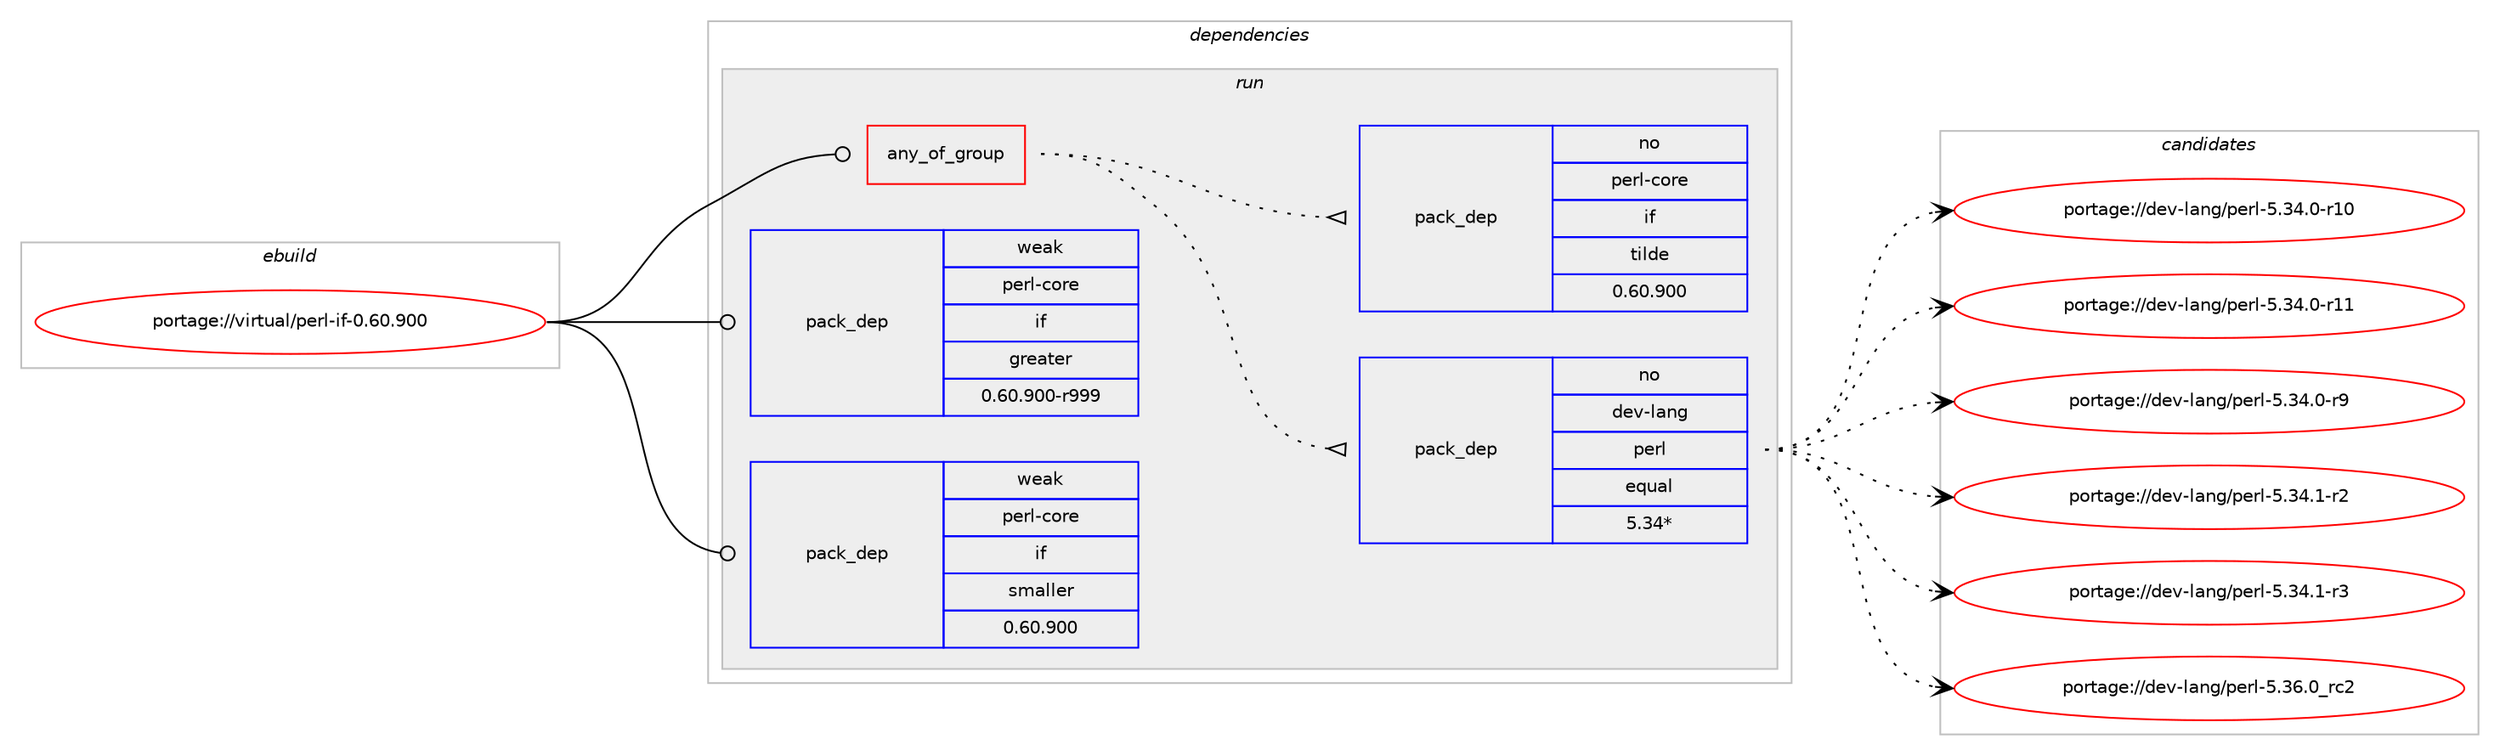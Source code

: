 digraph prolog {

# *************
# Graph options
# *************

newrank=true;
concentrate=true;
compound=true;
graph [rankdir=LR,fontname=Helvetica,fontsize=10,ranksep=1.5];#, ranksep=2.5, nodesep=0.2];
edge  [arrowhead=vee];
node  [fontname=Helvetica,fontsize=10];

# **********
# The ebuild
# **********

subgraph cluster_leftcol {
color=gray;
rank=same;
label=<<i>ebuild</i>>;
id [label="portage://virtual/perl-if-0.60.900", color=red, width=4, href="../virtual/perl-if-0.60.900.svg"];
}

# ****************
# The dependencies
# ****************

subgraph cluster_midcol {
color=gray;
label=<<i>dependencies</i>>;
subgraph cluster_compile {
fillcolor="#eeeeee";
style=filled;
label=<<i>compile</i>>;
}
subgraph cluster_compileandrun {
fillcolor="#eeeeee";
style=filled;
label=<<i>compile and run</i>>;
}
subgraph cluster_run {
fillcolor="#eeeeee";
style=filled;
label=<<i>run</i>>;
subgraph any84 {
dependency1627 [label=<<TABLE BORDER="0" CELLBORDER="1" CELLSPACING="0" CELLPADDING="4"><TR><TD CELLPADDING="10">any_of_group</TD></TR></TABLE>>, shape=none, color=red];subgraph pack1423 {
dependency1628 [label=<<TABLE BORDER="0" CELLBORDER="1" CELLSPACING="0" CELLPADDING="4" WIDTH="220"><TR><TD ROWSPAN="6" CELLPADDING="30">pack_dep</TD></TR><TR><TD WIDTH="110">no</TD></TR><TR><TD>dev-lang</TD></TR><TR><TD>perl</TD></TR><TR><TD>equal</TD></TR><TR><TD>5.34*</TD></TR></TABLE>>, shape=none, color=blue];
}
dependency1627:e -> dependency1628:w [weight=20,style="dotted",arrowhead="oinv"];
subgraph pack1424 {
dependency1629 [label=<<TABLE BORDER="0" CELLBORDER="1" CELLSPACING="0" CELLPADDING="4" WIDTH="220"><TR><TD ROWSPAN="6" CELLPADDING="30">pack_dep</TD></TR><TR><TD WIDTH="110">no</TD></TR><TR><TD>perl-core</TD></TR><TR><TD>if</TD></TR><TR><TD>tilde</TD></TR><TR><TD>0.60.900</TD></TR></TABLE>>, shape=none, color=blue];
}
dependency1627:e -> dependency1629:w [weight=20,style="dotted",arrowhead="oinv"];
}
id:e -> dependency1627:w [weight=20,style="solid",arrowhead="odot"];
# *** BEGIN UNKNOWN DEPENDENCY TYPE (TODO) ***
# id -> package_dependency(portage://virtual/perl-if-0.60.900,run,no,dev-lang,perl,none,[,,],any_same_slot,[])
# *** END UNKNOWN DEPENDENCY TYPE (TODO) ***

subgraph pack1425 {
dependency1630 [label=<<TABLE BORDER="0" CELLBORDER="1" CELLSPACING="0" CELLPADDING="4" WIDTH="220"><TR><TD ROWSPAN="6" CELLPADDING="30">pack_dep</TD></TR><TR><TD WIDTH="110">weak</TD></TR><TR><TD>perl-core</TD></TR><TR><TD>if</TD></TR><TR><TD>greater</TD></TR><TR><TD>0.60.900-r999</TD></TR></TABLE>>, shape=none, color=blue];
}
id:e -> dependency1630:w [weight=20,style="solid",arrowhead="odot"];
subgraph pack1426 {
dependency1631 [label=<<TABLE BORDER="0" CELLBORDER="1" CELLSPACING="0" CELLPADDING="4" WIDTH="220"><TR><TD ROWSPAN="6" CELLPADDING="30">pack_dep</TD></TR><TR><TD WIDTH="110">weak</TD></TR><TR><TD>perl-core</TD></TR><TR><TD>if</TD></TR><TR><TD>smaller</TD></TR><TR><TD>0.60.900</TD></TR></TABLE>>, shape=none, color=blue];
}
id:e -> dependency1631:w [weight=20,style="solid",arrowhead="odot"];
}
}

# **************
# The candidates
# **************

subgraph cluster_choices {
rank=same;
color=gray;
label=<<i>candidates</i>>;

subgraph choice1423 {
color=black;
nodesep=1;
choice10010111845108971101034711210111410845534651524648451144948 [label="portage://dev-lang/perl-5.34.0-r10", color=red, width=4,href="../dev-lang/perl-5.34.0-r10.svg"];
choice10010111845108971101034711210111410845534651524648451144949 [label="portage://dev-lang/perl-5.34.0-r11", color=red, width=4,href="../dev-lang/perl-5.34.0-r11.svg"];
choice100101118451089711010347112101114108455346515246484511457 [label="portage://dev-lang/perl-5.34.0-r9", color=red, width=4,href="../dev-lang/perl-5.34.0-r9.svg"];
choice100101118451089711010347112101114108455346515246494511450 [label="portage://dev-lang/perl-5.34.1-r2", color=red, width=4,href="../dev-lang/perl-5.34.1-r2.svg"];
choice100101118451089711010347112101114108455346515246494511451 [label="portage://dev-lang/perl-5.34.1-r3", color=red, width=4,href="../dev-lang/perl-5.34.1-r3.svg"];
choice10010111845108971101034711210111410845534651544648951149950 [label="portage://dev-lang/perl-5.36.0_rc2", color=red, width=4,href="../dev-lang/perl-5.36.0_rc2.svg"];
dependency1628:e -> choice10010111845108971101034711210111410845534651524648451144948:w [style=dotted,weight="100"];
dependency1628:e -> choice10010111845108971101034711210111410845534651524648451144949:w [style=dotted,weight="100"];
dependency1628:e -> choice100101118451089711010347112101114108455346515246484511457:w [style=dotted,weight="100"];
dependency1628:e -> choice100101118451089711010347112101114108455346515246494511450:w [style=dotted,weight="100"];
dependency1628:e -> choice100101118451089711010347112101114108455346515246494511451:w [style=dotted,weight="100"];
dependency1628:e -> choice10010111845108971101034711210111410845534651544648951149950:w [style=dotted,weight="100"];
}
subgraph choice1424 {
color=black;
nodesep=1;
}
subgraph choice1425 {
color=black;
nodesep=1;
}
subgraph choice1426 {
color=black;
nodesep=1;
}
}

}

